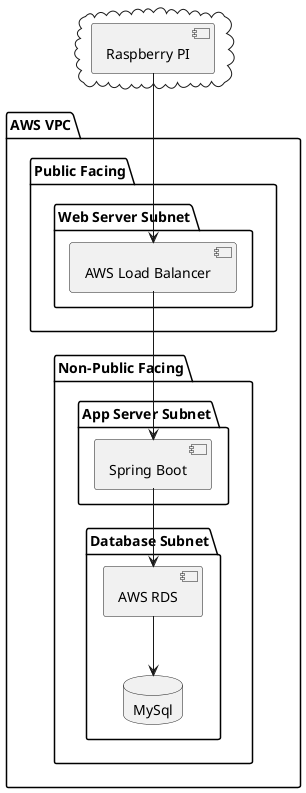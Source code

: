 @startuml


package "AWS VPC" {
  folder "Non-Public Facing" {
    folder "Database Subnet" {
        [AWS RDS]  --> MySql
    }
    folder "App Server Subnet" {
        [Spring Boot] --> [AWS RDS]
    }
  }
  folder "Public Facing" {
    folder "Web Server Subnet" {
       [AWS Load Balancer] --> [Spring Boot]
    }
  }
}

cloud {
  [Raspberry PI]
}

[Raspberry PI] --> [AWS Load Balancer]

database "MySql" {

}


@enduml